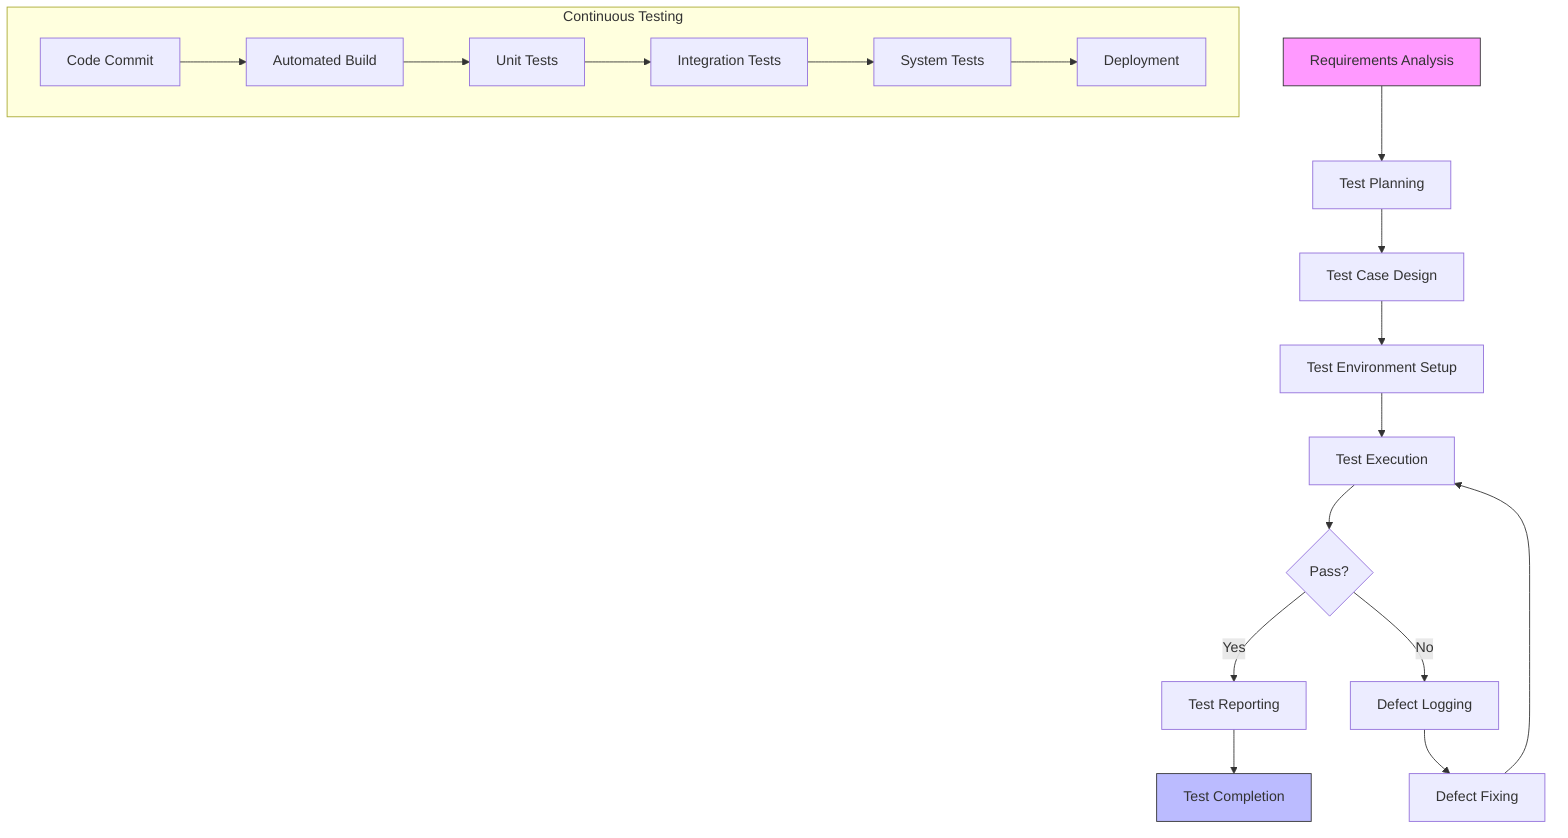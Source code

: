 flowchart TD
    A[Requirements Analysis] --> B[Test Planning]
    B --> C[Test Case Design]
    C --> D[Test Environment Setup]
    D --> E[Test Execution]
    E --> F{Pass?}
    F -->|Yes| G[Test Reporting]
    F -->|No| H[Defect Logging]
    H --> I[Defect Fixing]
    I --> E
    G --> J[Test Completion]
    
    subgraph "Continuous Testing"
    K[Code Commit] --> L[Automated Build]
    L --> M[Unit Tests]
    M --> N[Integration Tests]
    N --> O[System Tests]
    O --> P[Deployment]
    end
    
    style A fill:#f9f,stroke:#333
    style J fill:#bbf,stroke:#333